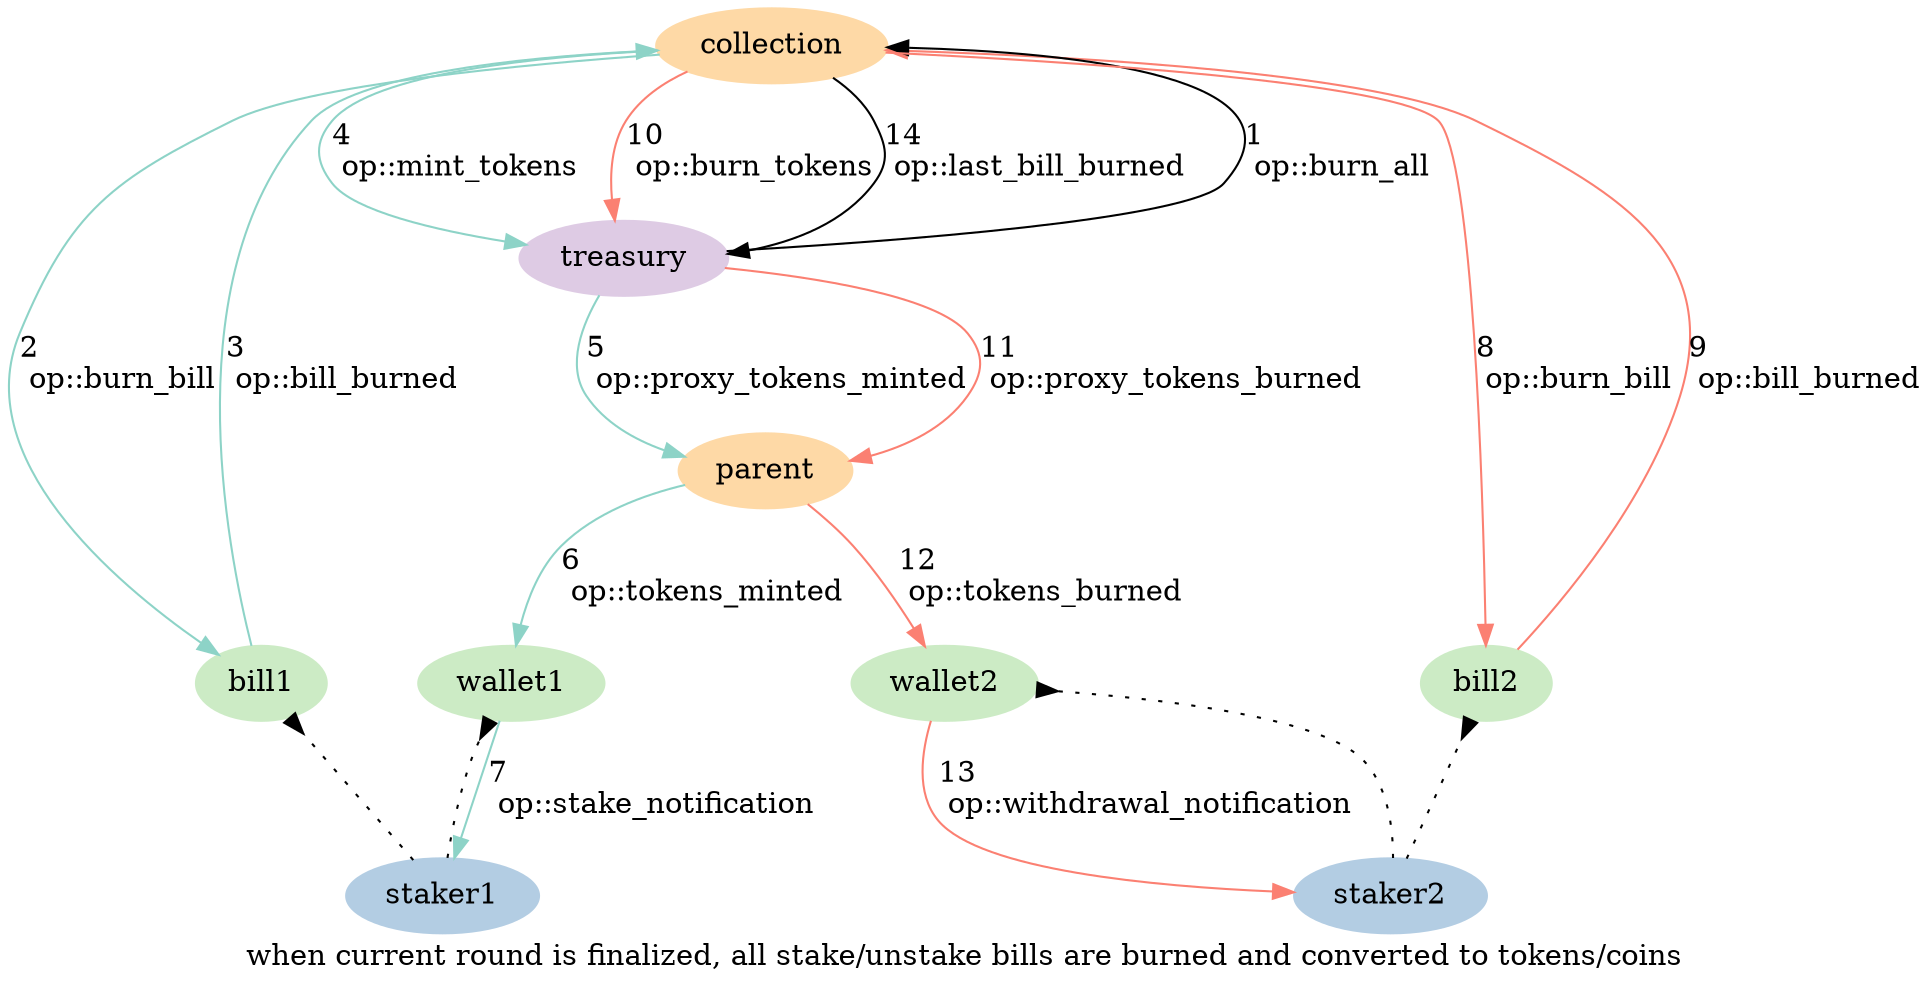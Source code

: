 digraph {
    label="when current round is finalized, all stake/unstake bills are burned and converted to tokens/coins"
    node [ colorscheme=pastel19 style=filled ]
    edge [ colorscheme=set39 ]

    /* Entities */
    staker1, staker2 [ color=2 ]
    wallet1, wallet2, bill1, bill2 [ color=3 ]
    treasury [ color=4 ]
    parent, collection [ color=5 ]

    /* Relationships */
    staker1 -> wallet1, bill1 [ arrowhead=inv style=dotted ]
    staker2 -> wallet2, bill2 [ arrowhead=inv style=dotted ]
    treasury -> collection [ label="1\l op::burn_all\l" ]

    collection -> bill1 [ label="2\l op::burn_bill\l" color=1 ]
    bill1 -> collection [ label="3\l op::bill_burned\l" color=1 ]
    collection -> treasury [ label="4\l op::mint_tokens\l" color=1 ]
    treasury -> parent [ label="5\l op::proxy_tokens_minted\l" color=1 ]
    parent -> wallet1 [ label="6\l op::tokens_minted\l" color=1 ]
    wallet1 -> staker1 [ label="7\l op::stake_notification\l" color=1 ]

    collection -> bill2 [ label="8\l op::burn_bill\l" color=4 ]
    bill2 -> collection [ label="9\l op::bill_burned\l" color=4 ]
    collection -> treasury [ label="10\l op::burn_tokens\l" color=4 ]
    treasury -> parent [ label="11\l op::proxy_tokens_burned\l" color=4 ]
    parent -> wallet2 [ label="12\l op::tokens_burned\l" color=4 ]
    wallet2 -> staker2 [ label="13\l op::withdrawal_notification\l" color=4 ]

    collection -> treasury [ label="14\l op::last_bill_burned\l" ]

    /* Ranks */
    { rank=min collection }
    { rank=same wallet1 wallet2 bill1 bill2 }
    { rank=max staker1 staker2 }
}
